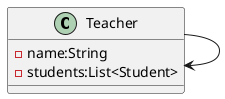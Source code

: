 @startuml

class Teacher{
    -name:String
    -students:List<Student>
}

Teacher --> Teacher

@enduml